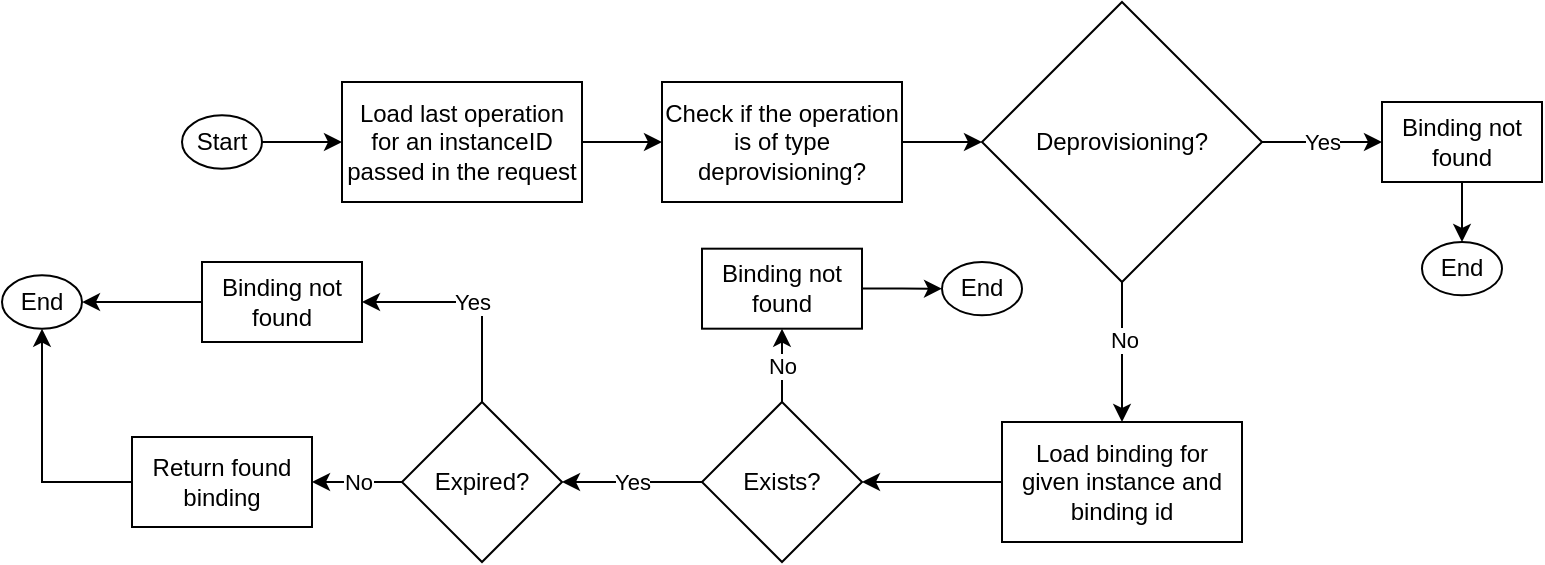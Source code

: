 <mxfile version="24.7.17">
  <diagram name="Page-1" id="-40GemzrTVIT1uJVE3mi">
    <mxGraphModel dx="847" dy="773" grid="1" gridSize="10" guides="1" tooltips="1" connect="1" arrows="1" fold="1" page="1" pageScale="1" pageWidth="850" pageHeight="1100" math="0" shadow="0">
      <root>
        <mxCell id="0" />
        <mxCell id="1" parent="0" />
        <mxCell id="pQPK47cY3aiJMa17ZVE6-4" style="edgeStyle=orthogonalEdgeStyle;rounded=0;orthogonalLoop=1;jettySize=auto;html=1;exitX=1;exitY=0.5;exitDx=0;exitDy=0;" edge="1" parent="1" source="pQPK47cY3aiJMa17ZVE6-2" target="pQPK47cY3aiJMa17ZVE6-3">
          <mxGeometry relative="1" as="geometry" />
        </mxCell>
        <mxCell id="pQPK47cY3aiJMa17ZVE6-2" value="Start" style="ellipse;whiteSpace=wrap;html=1;" vertex="1" parent="1">
          <mxGeometry x="110" y="76.67" width="40" height="26.67" as="geometry" />
        </mxCell>
        <mxCell id="pQPK47cY3aiJMa17ZVE6-7" style="edgeStyle=orthogonalEdgeStyle;rounded=0;orthogonalLoop=1;jettySize=auto;html=1;exitX=1;exitY=0.5;exitDx=0;exitDy=0;entryX=0;entryY=0.5;entryDx=0;entryDy=0;" edge="1" parent="1" source="pQPK47cY3aiJMa17ZVE6-3" target="pQPK47cY3aiJMa17ZVE6-6">
          <mxGeometry relative="1" as="geometry" />
        </mxCell>
        <mxCell id="pQPK47cY3aiJMa17ZVE6-3" value="Load last operation for an instanceID passed in the request" style="whiteSpace=wrap;html=1;" vertex="1" parent="1">
          <mxGeometry x="190" y="60" width="120" height="60" as="geometry" />
        </mxCell>
        <mxCell id="pQPK47cY3aiJMa17ZVE6-11" value="Yes" style="edgeStyle=orthogonalEdgeStyle;rounded=0;orthogonalLoop=1;jettySize=auto;html=1;exitX=1;exitY=0.5;exitDx=0;exitDy=0;" edge="1" parent="1" source="pQPK47cY3aiJMa17ZVE6-5" target="pQPK47cY3aiJMa17ZVE6-28">
          <mxGeometry relative="1" as="geometry" />
        </mxCell>
        <mxCell id="pQPK47cY3aiJMa17ZVE6-13" style="edgeStyle=orthogonalEdgeStyle;rounded=0;orthogonalLoop=1;jettySize=auto;html=1;exitX=0.5;exitY=1;exitDx=0;exitDy=0;entryX=0.5;entryY=0;entryDx=0;entryDy=0;" edge="1" parent="1" source="pQPK47cY3aiJMa17ZVE6-5" target="pQPK47cY3aiJMa17ZVE6-12">
          <mxGeometry relative="1" as="geometry" />
        </mxCell>
        <mxCell id="pQPK47cY3aiJMa17ZVE6-14" value="No" style="edgeLabel;html=1;align=center;verticalAlign=middle;resizable=0;points=[];" vertex="1" connectable="0" parent="pQPK47cY3aiJMa17ZVE6-13">
          <mxGeometry x="-0.171" y="1" relative="1" as="geometry">
            <mxPoint as="offset" />
          </mxGeometry>
        </mxCell>
        <mxCell id="pQPK47cY3aiJMa17ZVE6-5" value="Deprovisioning?" style="rhombus;whiteSpace=wrap;html=1;" vertex="1" parent="1">
          <mxGeometry x="510" y="20" width="140" height="140" as="geometry" />
        </mxCell>
        <mxCell id="pQPK47cY3aiJMa17ZVE6-8" style="edgeStyle=orthogonalEdgeStyle;rounded=0;orthogonalLoop=1;jettySize=auto;html=1;exitX=1;exitY=0.5;exitDx=0;exitDy=0;entryX=0;entryY=0.5;entryDx=0;entryDy=0;" edge="1" parent="1" source="pQPK47cY3aiJMa17ZVE6-6" target="pQPK47cY3aiJMa17ZVE6-5">
          <mxGeometry relative="1" as="geometry" />
        </mxCell>
        <mxCell id="pQPK47cY3aiJMa17ZVE6-6" value="Check if the operation is of type deprovisioning?" style="whiteSpace=wrap;html=1;" vertex="1" parent="1">
          <mxGeometry x="350" y="60" width="120" height="60" as="geometry" />
        </mxCell>
        <mxCell id="pQPK47cY3aiJMa17ZVE6-16" style="edgeStyle=orthogonalEdgeStyle;rounded=0;orthogonalLoop=1;jettySize=auto;html=1;exitX=0;exitY=0.5;exitDx=0;exitDy=0;entryX=1;entryY=0.5;entryDx=0;entryDy=0;" edge="1" parent="1" source="pQPK47cY3aiJMa17ZVE6-12" target="pQPK47cY3aiJMa17ZVE6-15">
          <mxGeometry relative="1" as="geometry" />
        </mxCell>
        <mxCell id="pQPK47cY3aiJMa17ZVE6-12" value="Load binding for given instance and binding id" style="whiteSpace=wrap;html=1;" vertex="1" parent="1">
          <mxGeometry x="520" y="230" width="120" height="60" as="geometry" />
        </mxCell>
        <mxCell id="pQPK47cY3aiJMa17ZVE6-18" value="No" style="edgeStyle=orthogonalEdgeStyle;rounded=0;orthogonalLoop=1;jettySize=auto;html=1;exitX=0.5;exitY=0;exitDx=0;exitDy=0;entryX=0.5;entryY=1;entryDx=0;entryDy=0;" edge="1" parent="1" source="pQPK47cY3aiJMa17ZVE6-15" target="pQPK47cY3aiJMa17ZVE6-36">
          <mxGeometry relative="1" as="geometry">
            <mxPoint x="410" y="176.67" as="targetPoint" />
          </mxGeometry>
        </mxCell>
        <mxCell id="pQPK47cY3aiJMa17ZVE6-20" value="Yes" style="edgeStyle=orthogonalEdgeStyle;rounded=0;orthogonalLoop=1;jettySize=auto;html=1;exitX=0;exitY=0.5;exitDx=0;exitDy=0;" edge="1" parent="1" source="pQPK47cY3aiJMa17ZVE6-15" target="pQPK47cY3aiJMa17ZVE6-19">
          <mxGeometry relative="1" as="geometry" />
        </mxCell>
        <mxCell id="pQPK47cY3aiJMa17ZVE6-15" value="Exists?" style="rhombus;whiteSpace=wrap;html=1;" vertex="1" parent="1">
          <mxGeometry x="370" y="220" width="80" height="80" as="geometry" />
        </mxCell>
        <mxCell id="pQPK47cY3aiJMa17ZVE6-22" value="Yes" style="edgeStyle=orthogonalEdgeStyle;rounded=0;orthogonalLoop=1;jettySize=auto;html=1;exitX=0.5;exitY=0;exitDx=0;exitDy=0;entryX=1;entryY=0.5;entryDx=0;entryDy=0;" edge="1" parent="1" source="pQPK47cY3aiJMa17ZVE6-19" target="pQPK47cY3aiJMa17ZVE6-32">
          <mxGeometry relative="1" as="geometry">
            <mxPoint x="260" y="176.67" as="targetPoint" />
          </mxGeometry>
        </mxCell>
        <mxCell id="pQPK47cY3aiJMa17ZVE6-24" value="No" style="edgeStyle=orthogonalEdgeStyle;rounded=0;orthogonalLoop=1;jettySize=auto;html=1;exitX=0;exitY=0.5;exitDx=0;exitDy=0;" edge="1" parent="1" source="pQPK47cY3aiJMa17ZVE6-19" target="pQPK47cY3aiJMa17ZVE6-23">
          <mxGeometry relative="1" as="geometry" />
        </mxCell>
        <mxCell id="pQPK47cY3aiJMa17ZVE6-19" value="Expired?" style="rhombus;whiteSpace=wrap;html=1;" vertex="1" parent="1">
          <mxGeometry x="220" y="220" width="80" height="80" as="geometry" />
        </mxCell>
        <mxCell id="pQPK47cY3aiJMa17ZVE6-39" style="edgeStyle=orthogonalEdgeStyle;rounded=0;orthogonalLoop=1;jettySize=auto;html=1;" edge="1" parent="1" source="pQPK47cY3aiJMa17ZVE6-23" target="pQPK47cY3aiJMa17ZVE6-33">
          <mxGeometry relative="1" as="geometry" />
        </mxCell>
        <mxCell id="pQPK47cY3aiJMa17ZVE6-23" value="Return found binding" style="whiteSpace=wrap;html=1;" vertex="1" parent="1">
          <mxGeometry x="85" y="237.5" width="90" height="45" as="geometry" />
        </mxCell>
        <mxCell id="pQPK47cY3aiJMa17ZVE6-30" style="edgeStyle=orthogonalEdgeStyle;rounded=0;orthogonalLoop=1;jettySize=auto;html=1;" edge="1" parent="1" source="pQPK47cY3aiJMa17ZVE6-28" target="pQPK47cY3aiJMa17ZVE6-29">
          <mxGeometry relative="1" as="geometry" />
        </mxCell>
        <mxCell id="pQPK47cY3aiJMa17ZVE6-28" value="Binding not found" style="whiteSpace=wrap;html=1;" vertex="1" parent="1">
          <mxGeometry x="710" y="70" width="80" height="40" as="geometry" />
        </mxCell>
        <mxCell id="pQPK47cY3aiJMa17ZVE6-29" value="End" style="ellipse;whiteSpace=wrap;html=1;" vertex="1" parent="1">
          <mxGeometry x="730" y="140" width="40" height="26.67" as="geometry" />
        </mxCell>
        <mxCell id="pQPK47cY3aiJMa17ZVE6-31" style="edgeStyle=orthogonalEdgeStyle;rounded=0;orthogonalLoop=1;jettySize=auto;html=1;" edge="1" parent="1" source="pQPK47cY3aiJMa17ZVE6-32" target="pQPK47cY3aiJMa17ZVE6-33">
          <mxGeometry relative="1" as="geometry" />
        </mxCell>
        <mxCell id="pQPK47cY3aiJMa17ZVE6-32" value="Binding not found" style="whiteSpace=wrap;html=1;" vertex="1" parent="1">
          <mxGeometry x="120" y="150" width="80" height="40" as="geometry" />
        </mxCell>
        <mxCell id="pQPK47cY3aiJMa17ZVE6-33" value="End" style="ellipse;whiteSpace=wrap;html=1;" vertex="1" parent="1">
          <mxGeometry x="20" y="156.67" width="40" height="26.67" as="geometry" />
        </mxCell>
        <mxCell id="pQPK47cY3aiJMa17ZVE6-35" style="edgeStyle=orthogonalEdgeStyle;rounded=0;orthogonalLoop=1;jettySize=auto;html=1;" edge="1" parent="1" source="pQPK47cY3aiJMa17ZVE6-36" target="pQPK47cY3aiJMa17ZVE6-37">
          <mxGeometry relative="1" as="geometry" />
        </mxCell>
        <mxCell id="pQPK47cY3aiJMa17ZVE6-36" value="Binding not found" style="whiteSpace=wrap;html=1;" vertex="1" parent="1">
          <mxGeometry x="370" y="143.34" width="80" height="40" as="geometry" />
        </mxCell>
        <mxCell id="pQPK47cY3aiJMa17ZVE6-37" value="End" style="ellipse;whiteSpace=wrap;html=1;" vertex="1" parent="1">
          <mxGeometry x="490" y="150" width="40" height="26.67" as="geometry" />
        </mxCell>
      </root>
    </mxGraphModel>
  </diagram>
</mxfile>
